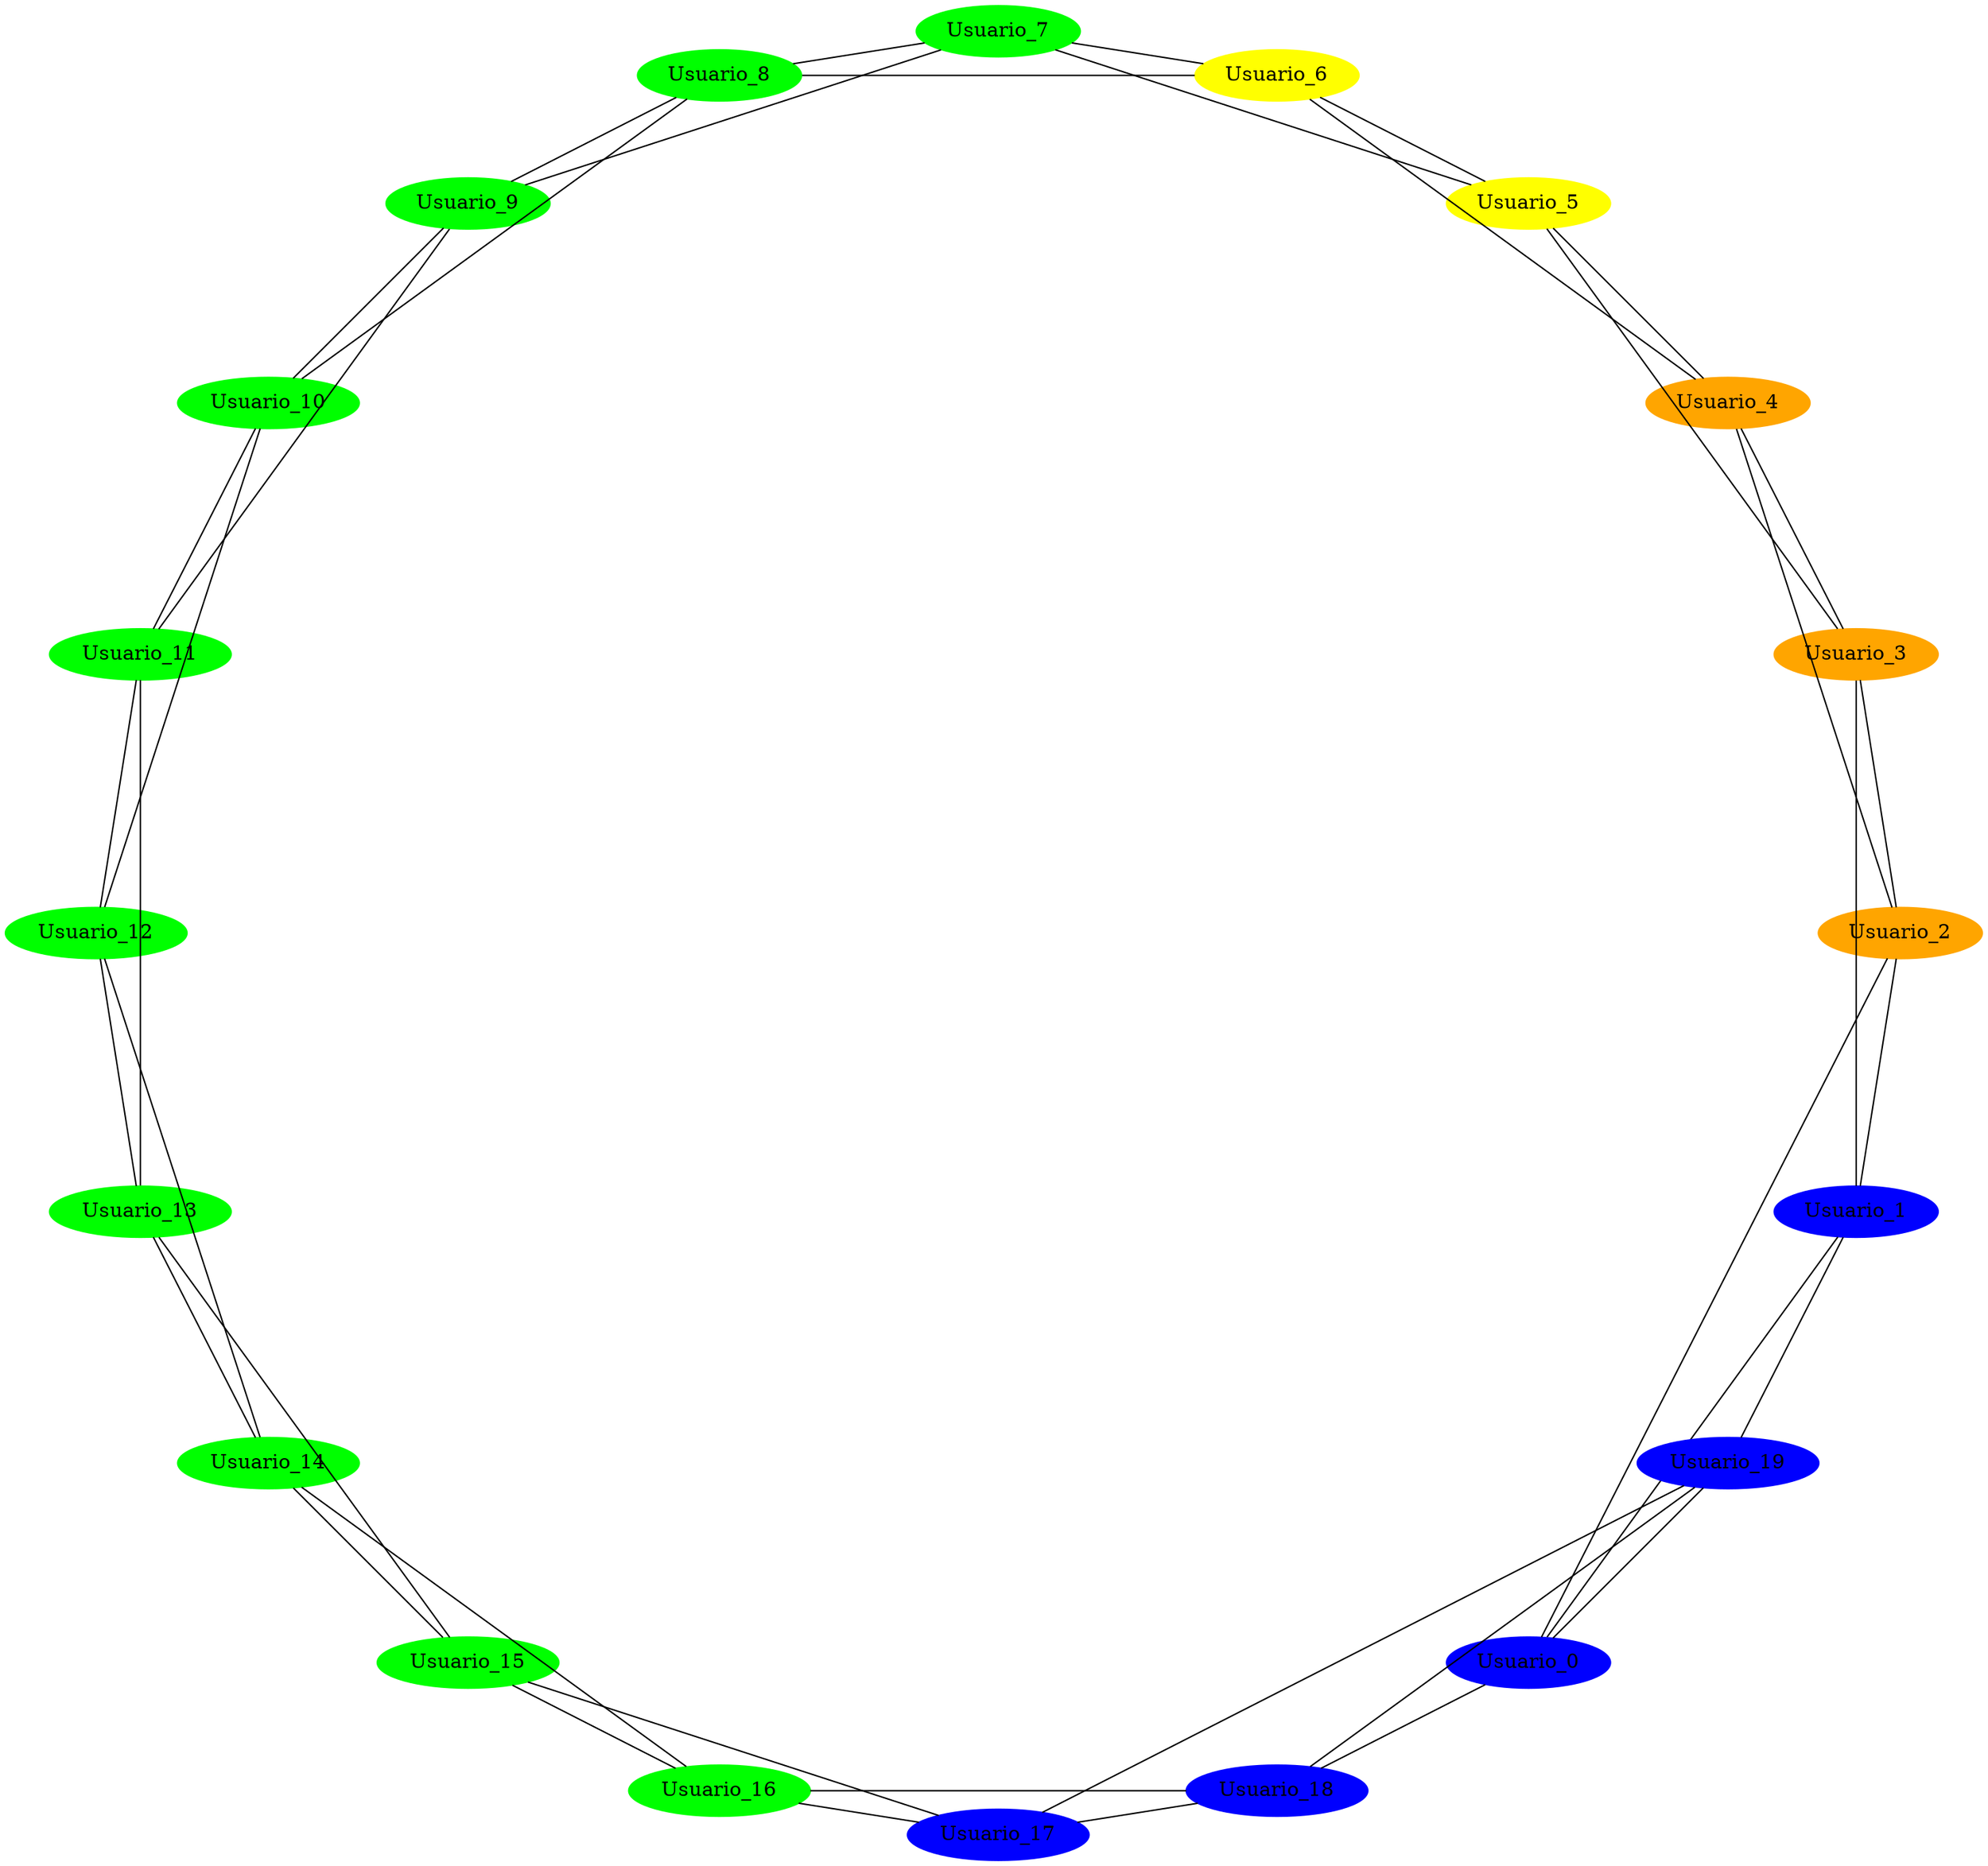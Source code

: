 graph Epidemia {
    layout=circo;
    node [style=filled];
    0 [label="Usuario_0" color=blue];
    1 [label="Usuario_1" color=blue];
    2 [label="Usuario_2" color=orange];
    3 [label="Usuario_3" color=orange];
    4 [label="Usuario_4" color=orange];
    5 [label="Usuario_5" color=yellow];
    6 [label="Usuario_6" color=yellow];
    7 [label="Usuario_7" color=green];
    8 [label="Usuario_8" color=green];
    9 [label="Usuario_9" color=green];
    10 [label="Usuario_10" color=green];
    11 [label="Usuario_11" color=green];
    12 [label="Usuario_12" color=green];
    13 [label="Usuario_13" color=green];
    14 [label="Usuario_14" color=green];
    15 [label="Usuario_15" color=green];
    16 [label="Usuario_16" color=green];
    17 [label="Usuario_17" color=blue];
    18 [label="Usuario_18" color=blue];
    19 [label="Usuario_19" color=blue];
    0 -- 1;
    0 -- 2;
    0 -- 18;
    0 -- 19;
    1 -- 2;
    1 -- 3;
    1 -- 19;
    2 -- 3;
    2 -- 4;
    3 -- 4;
    3 -- 5;
    4 -- 5;
    4 -- 6;
    5 -- 6;
    5 -- 7;
    6 -- 7;
    6 -- 8;
    7 -- 8;
    7 -- 9;
    8 -- 9;
    8 -- 10;
    9 -- 10;
    9 -- 11;
    10 -- 11;
    10 -- 12;
    11 -- 12;
    11 -- 13;
    12 -- 13;
    12 -- 14;
    13 -- 14;
    13 -- 15;
    14 -- 15;
    14 -- 16;
    15 -- 16;
    15 -- 17;
    16 -- 17;
    16 -- 18;
    17 -- 18;
    17 -- 19;
    18 -- 19;
}
